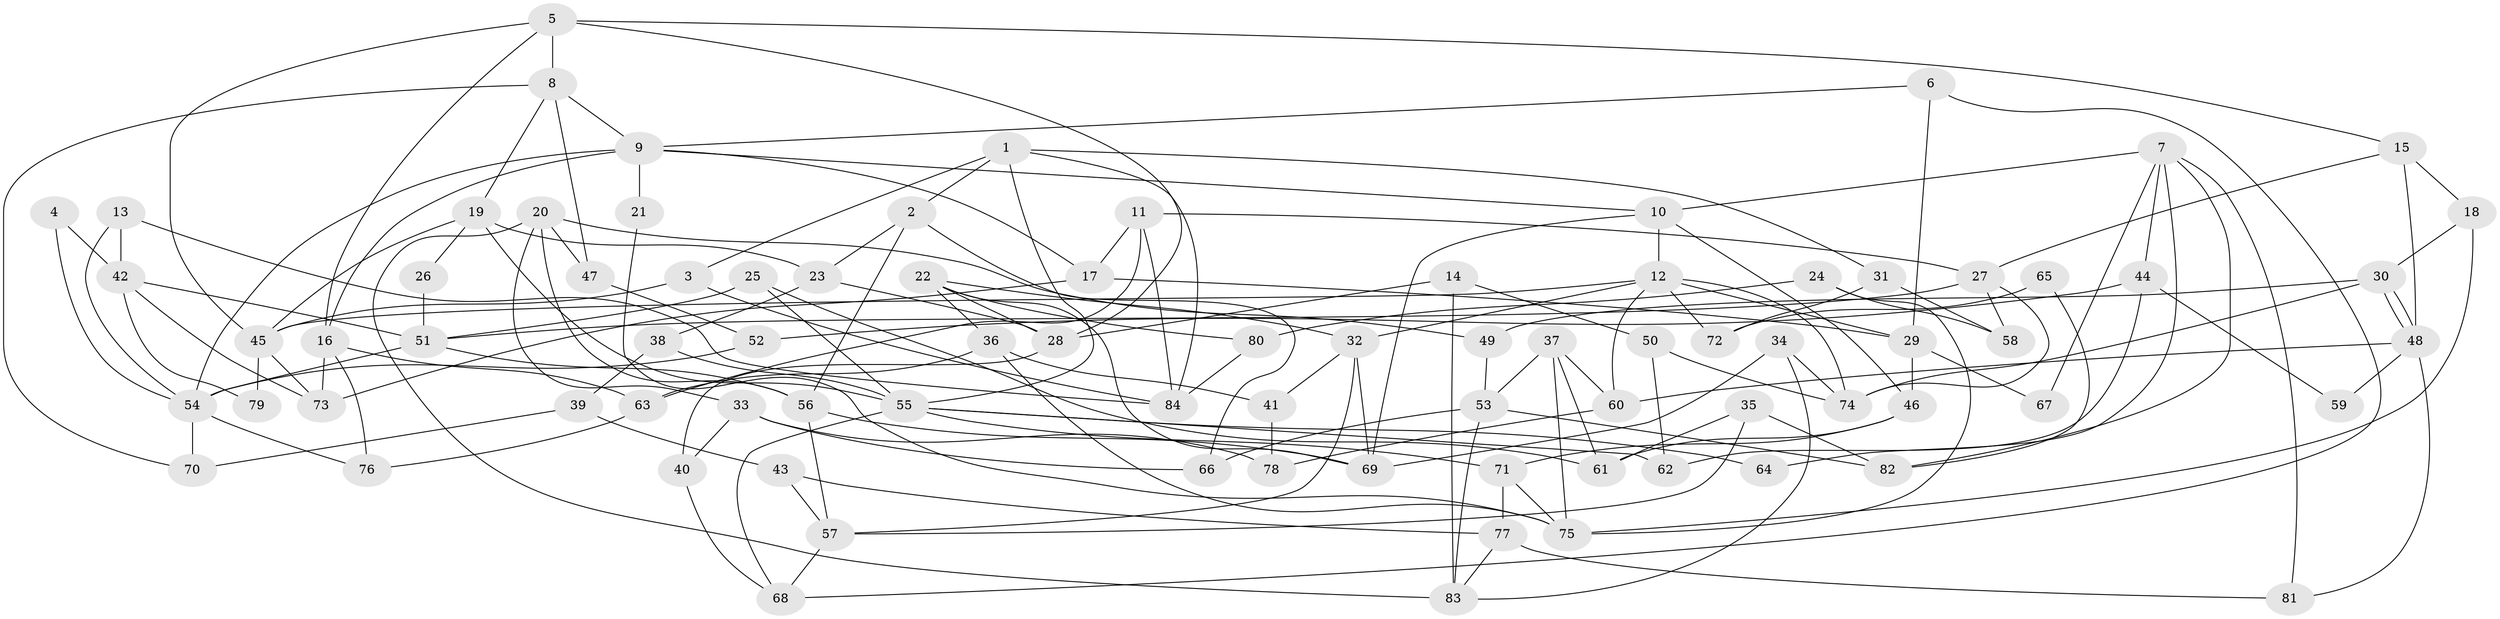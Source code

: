 // Generated by graph-tools (version 1.1) at 2025/02/03/09/25 03:02:07]
// undirected, 84 vertices, 168 edges
graph export_dot {
graph [start="1"]
  node [color=gray90,style=filled];
  1;
  2;
  3;
  4;
  5;
  6;
  7;
  8;
  9;
  10;
  11;
  12;
  13;
  14;
  15;
  16;
  17;
  18;
  19;
  20;
  21;
  22;
  23;
  24;
  25;
  26;
  27;
  28;
  29;
  30;
  31;
  32;
  33;
  34;
  35;
  36;
  37;
  38;
  39;
  40;
  41;
  42;
  43;
  44;
  45;
  46;
  47;
  48;
  49;
  50;
  51;
  52;
  53;
  54;
  55;
  56;
  57;
  58;
  59;
  60;
  61;
  62;
  63;
  64;
  65;
  66;
  67;
  68;
  69;
  70;
  71;
  72;
  73;
  74;
  75;
  76;
  77;
  78;
  79;
  80;
  81;
  82;
  83;
  84;
  1 -- 2;
  1 -- 84;
  1 -- 3;
  1 -- 31;
  1 -- 55;
  2 -- 23;
  2 -- 56;
  2 -- 66;
  3 -- 45;
  3 -- 84;
  4 -- 42;
  4 -- 54;
  5 -- 16;
  5 -- 28;
  5 -- 8;
  5 -- 15;
  5 -- 45;
  6 -- 68;
  6 -- 29;
  6 -- 9;
  7 -- 82;
  7 -- 10;
  7 -- 44;
  7 -- 64;
  7 -- 67;
  7 -- 81;
  8 -- 9;
  8 -- 19;
  8 -- 47;
  8 -- 70;
  9 -- 10;
  9 -- 16;
  9 -- 17;
  9 -- 21;
  9 -- 54;
  10 -- 12;
  10 -- 46;
  10 -- 69;
  11 -- 63;
  11 -- 27;
  11 -- 17;
  11 -- 84;
  12 -- 45;
  12 -- 32;
  12 -- 29;
  12 -- 60;
  12 -- 72;
  12 -- 74;
  13 -- 54;
  13 -- 84;
  13 -- 42;
  14 -- 50;
  14 -- 28;
  14 -- 83;
  15 -- 18;
  15 -- 27;
  15 -- 48;
  16 -- 73;
  16 -- 63;
  16 -- 76;
  17 -- 29;
  17 -- 73;
  18 -- 30;
  18 -- 75;
  19 -- 45;
  19 -- 23;
  19 -- 26;
  19 -- 55;
  20 -- 83;
  20 -- 49;
  20 -- 33;
  20 -- 47;
  20 -- 56;
  21 -- 75;
  22 -- 36;
  22 -- 69;
  22 -- 28;
  22 -- 32;
  22 -- 80;
  23 -- 28;
  23 -- 38;
  24 -- 80;
  24 -- 75;
  24 -- 58;
  25 -- 51;
  25 -- 55;
  25 -- 61;
  26 -- 51;
  27 -- 74;
  27 -- 51;
  27 -- 58;
  28 -- 40;
  29 -- 46;
  29 -- 67;
  30 -- 74;
  30 -- 48;
  30 -- 48;
  30 -- 49;
  31 -- 58;
  31 -- 72;
  32 -- 69;
  32 -- 41;
  32 -- 57;
  33 -- 66;
  33 -- 40;
  33 -- 78;
  34 -- 69;
  34 -- 83;
  34 -- 74;
  35 -- 57;
  35 -- 61;
  35 -- 82;
  36 -- 41;
  36 -- 63;
  36 -- 75;
  37 -- 75;
  37 -- 60;
  37 -- 53;
  37 -- 61;
  38 -- 55;
  38 -- 39;
  39 -- 43;
  39 -- 70;
  40 -- 68;
  41 -- 78;
  42 -- 51;
  42 -- 73;
  42 -- 79;
  43 -- 77;
  43 -- 57;
  44 -- 52;
  44 -- 59;
  44 -- 62;
  45 -- 73;
  45 -- 79;
  46 -- 61;
  46 -- 71;
  47 -- 52;
  48 -- 59;
  48 -- 60;
  48 -- 81;
  49 -- 53;
  50 -- 74;
  50 -- 62;
  51 -- 54;
  51 -- 56;
  52 -- 54;
  53 -- 83;
  53 -- 66;
  53 -- 82;
  54 -- 70;
  54 -- 76;
  55 -- 62;
  55 -- 64;
  55 -- 68;
  55 -- 71;
  56 -- 57;
  56 -- 69;
  57 -- 68;
  60 -- 78;
  63 -- 76;
  65 -- 82;
  65 -- 72;
  71 -- 75;
  71 -- 77;
  77 -- 81;
  77 -- 83;
  80 -- 84;
}
